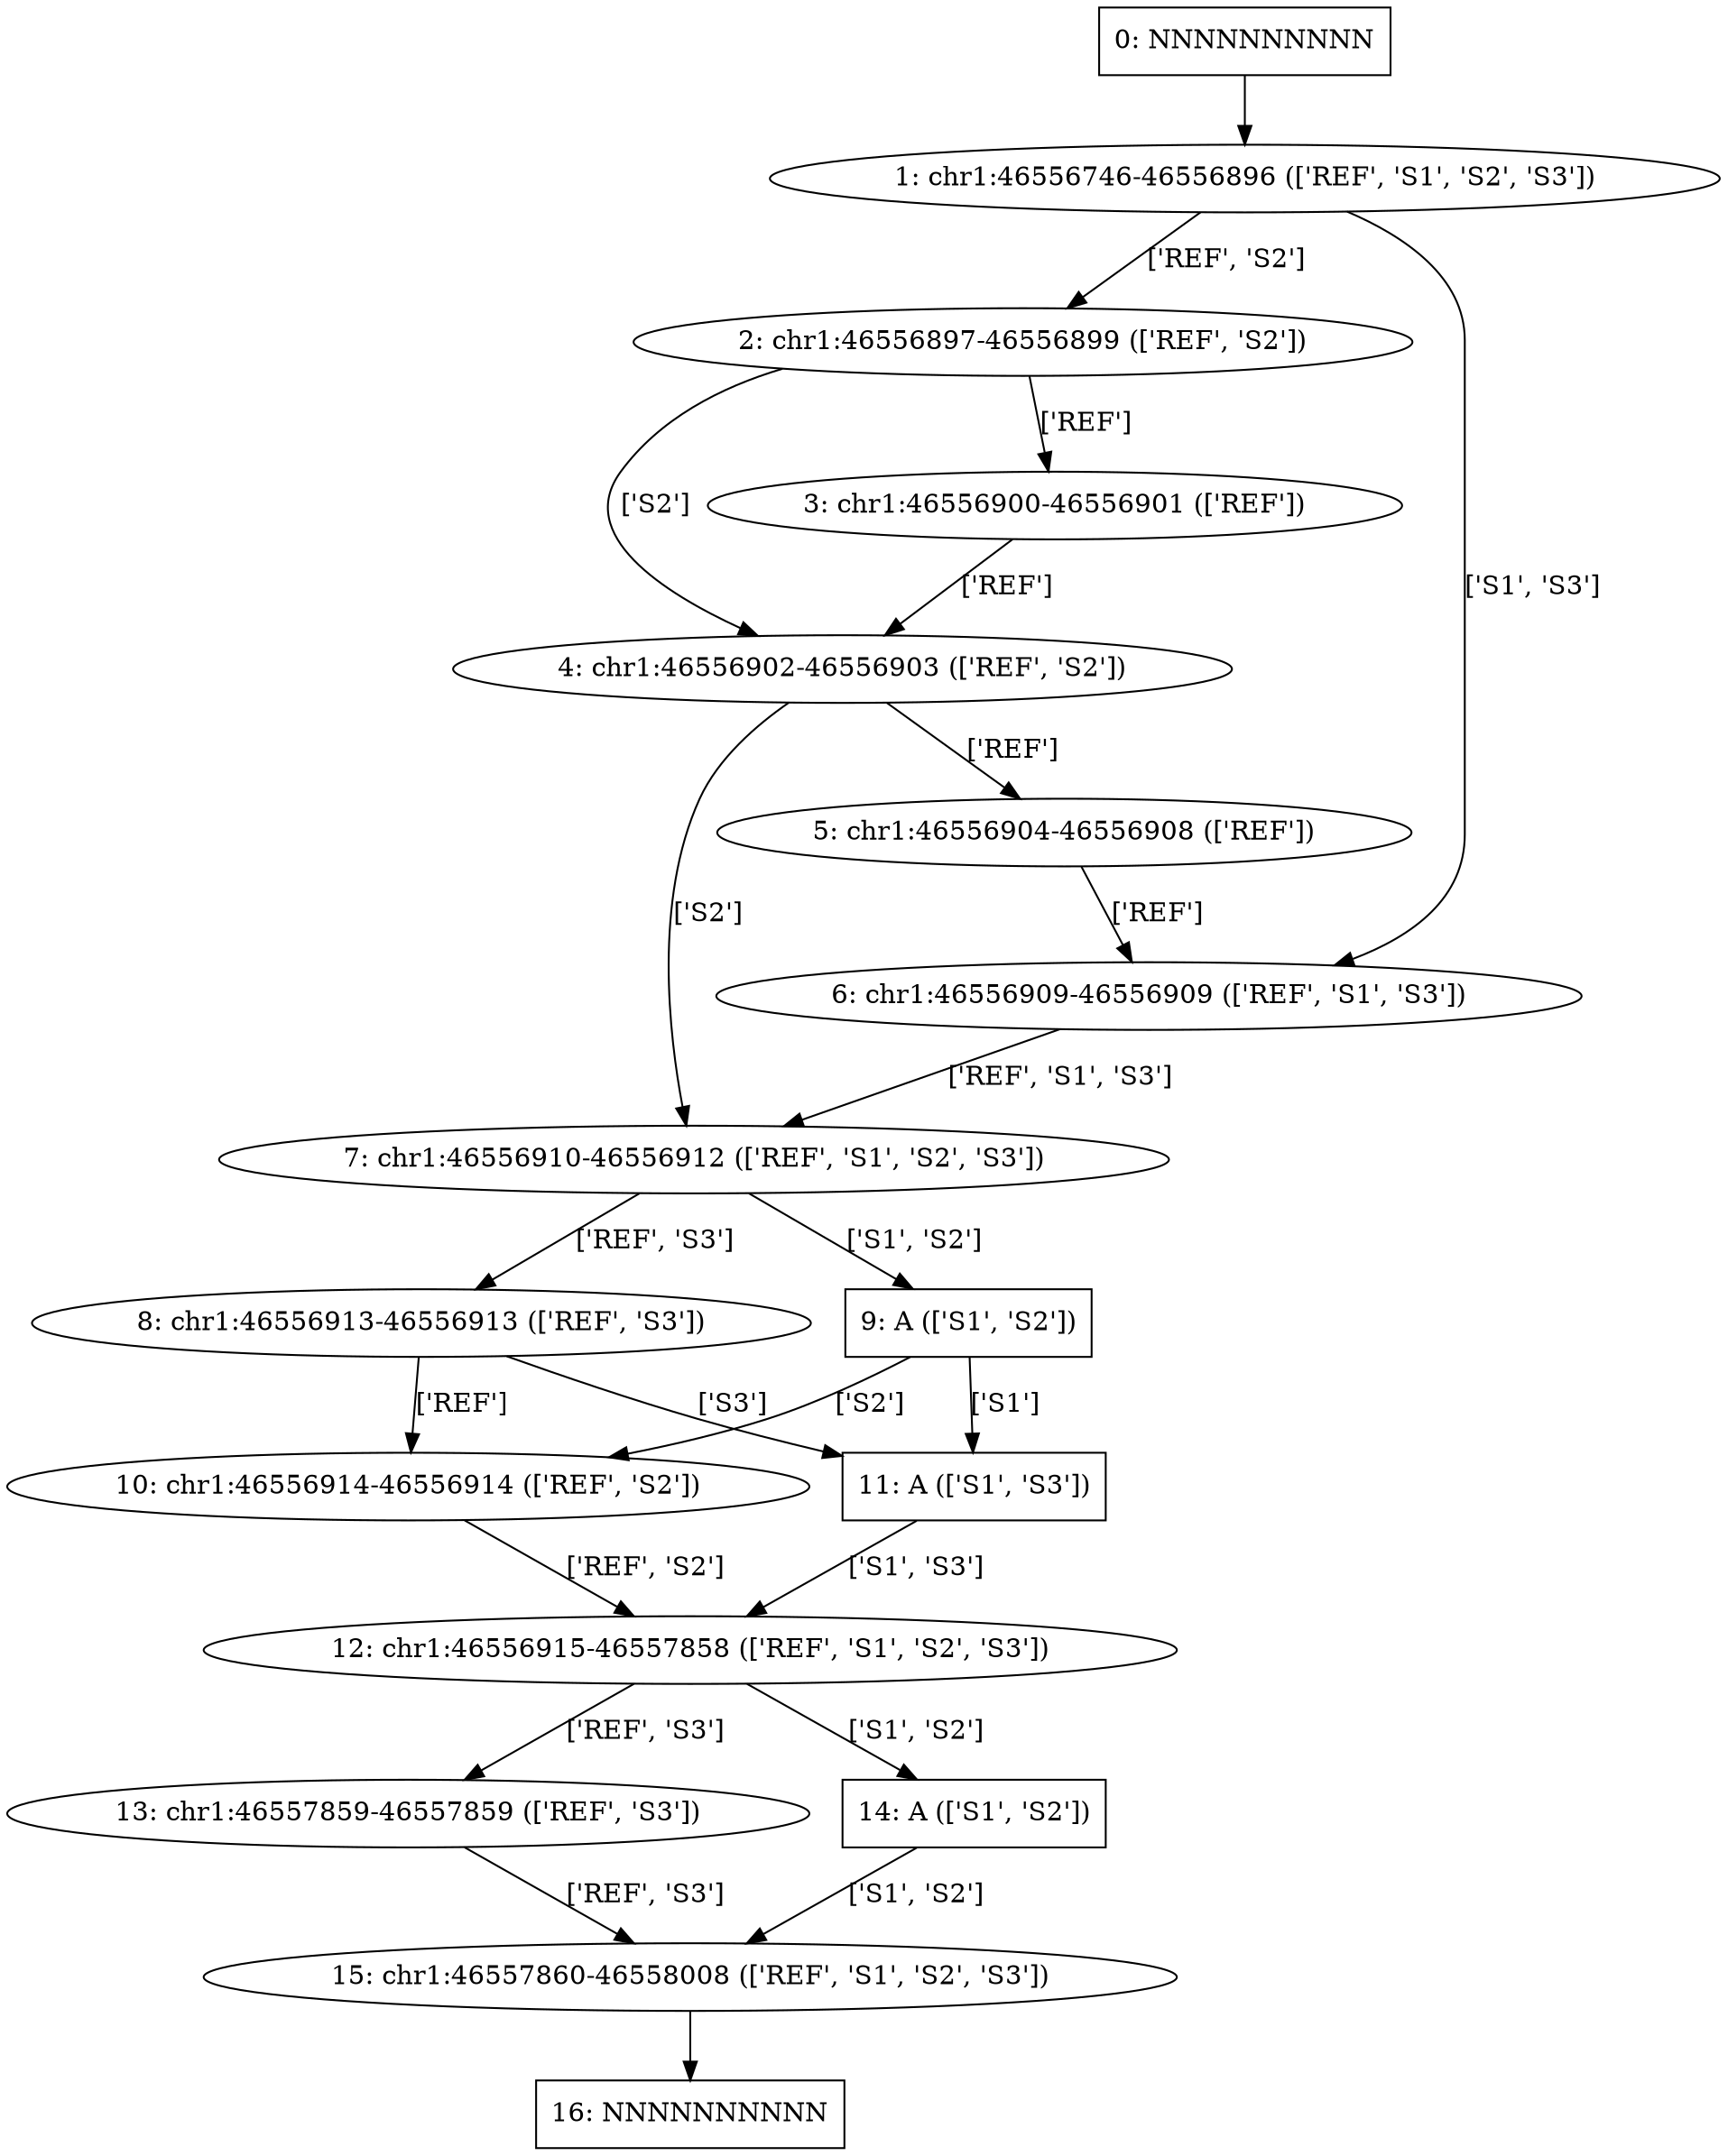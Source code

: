 digraph paragraph_export {
node_0 [label="0: NNNNNNNNNN" shape=box];
node_1 [label="1: chr1:46556746-46556896 (['REF', 'S1', 'S2', 'S3'])" shape=ellipse];
node_2 [label="2: chr1:46556897-46556899 (['REF', 'S2'])" shape=ellipse];
node_3 [label="3: chr1:46556900-46556901 (['REF'])" shape=ellipse];
node_4 [label="4: chr1:46556902-46556903 (['REF', 'S2'])" shape=ellipse];
node_5 [label="5: chr1:46556904-46556908 (['REF'])" shape=ellipse];
node_6 [label="6: chr1:46556909-46556909 (['REF', 'S1', 'S3'])" shape=ellipse];
node_7 [label="7: chr1:46556910-46556912 (['REF', 'S1', 'S2', 'S3'])" shape=ellipse];
node_8 [label="8: chr1:46556913-46556913 (['REF', 'S3'])" shape=ellipse];
node_9 [label="9: A (['S1', 'S2'])" shape=box];
node_10 [label="10: chr1:46556914-46556914 (['REF', 'S2'])" shape=ellipse];
node_11 [label="11: A (['S1', 'S3'])" shape=box];
node_12 [label="12: chr1:46556915-46557858 (['REF', 'S1', 'S2', 'S3'])" shape=ellipse];
node_13 [label="13: chr1:46557859-46557859 (['REF', 'S3'])" shape=ellipse];
node_14 [label="14: A (['S1', 'S2'])" shape=box];
node_15 [label="15: chr1:46557860-46558008 (['REF', 'S1', 'S2', 'S3'])" shape=ellipse];
node_16 [label="16: NNNNNNNNNN" shape=box];
node_9 -> node_11  [label="['S1']"];
node_9 -> node_10  [label="['S2']"];
node_11 -> node_12  [label="['S1', 'S3']"];
node_14 -> node_15  [label="['S1', 'S2']"];
node_1 -> node_2  [label="['REF', 'S2']"];
node_1 -> node_6  [label="['S1', 'S3']"];
node_12 -> node_14  [label="['S1', 'S2']"];
node_12 -> node_13  [label="['REF', 'S3']"];
node_13 -> node_15  [label="['REF', 'S3']"];
node_15 -> node_16  [label=""];
node_2 -> node_3  [label="['REF']"];
node_2 -> node_4  [label="['S2']"];
node_3 -> node_4  [label="['REF']"];
node_4 -> node_5  [label="['REF']"];
node_4 -> node_7  [label="['S2']"];
node_5 -> node_6  [label="['REF']"];
node_6 -> node_7  [label="['REF', 'S1', 'S3']"];
node_7 -> node_9  [label="['S1', 'S2']"];
node_7 -> node_8  [label="['REF', 'S3']"];
node_8 -> node_11  [label="['S3']"];
node_8 -> node_10  [label="['REF']"];
node_10 -> node_12  [label="['REF', 'S2']"];
node_0 -> node_1  [label=""];
}
